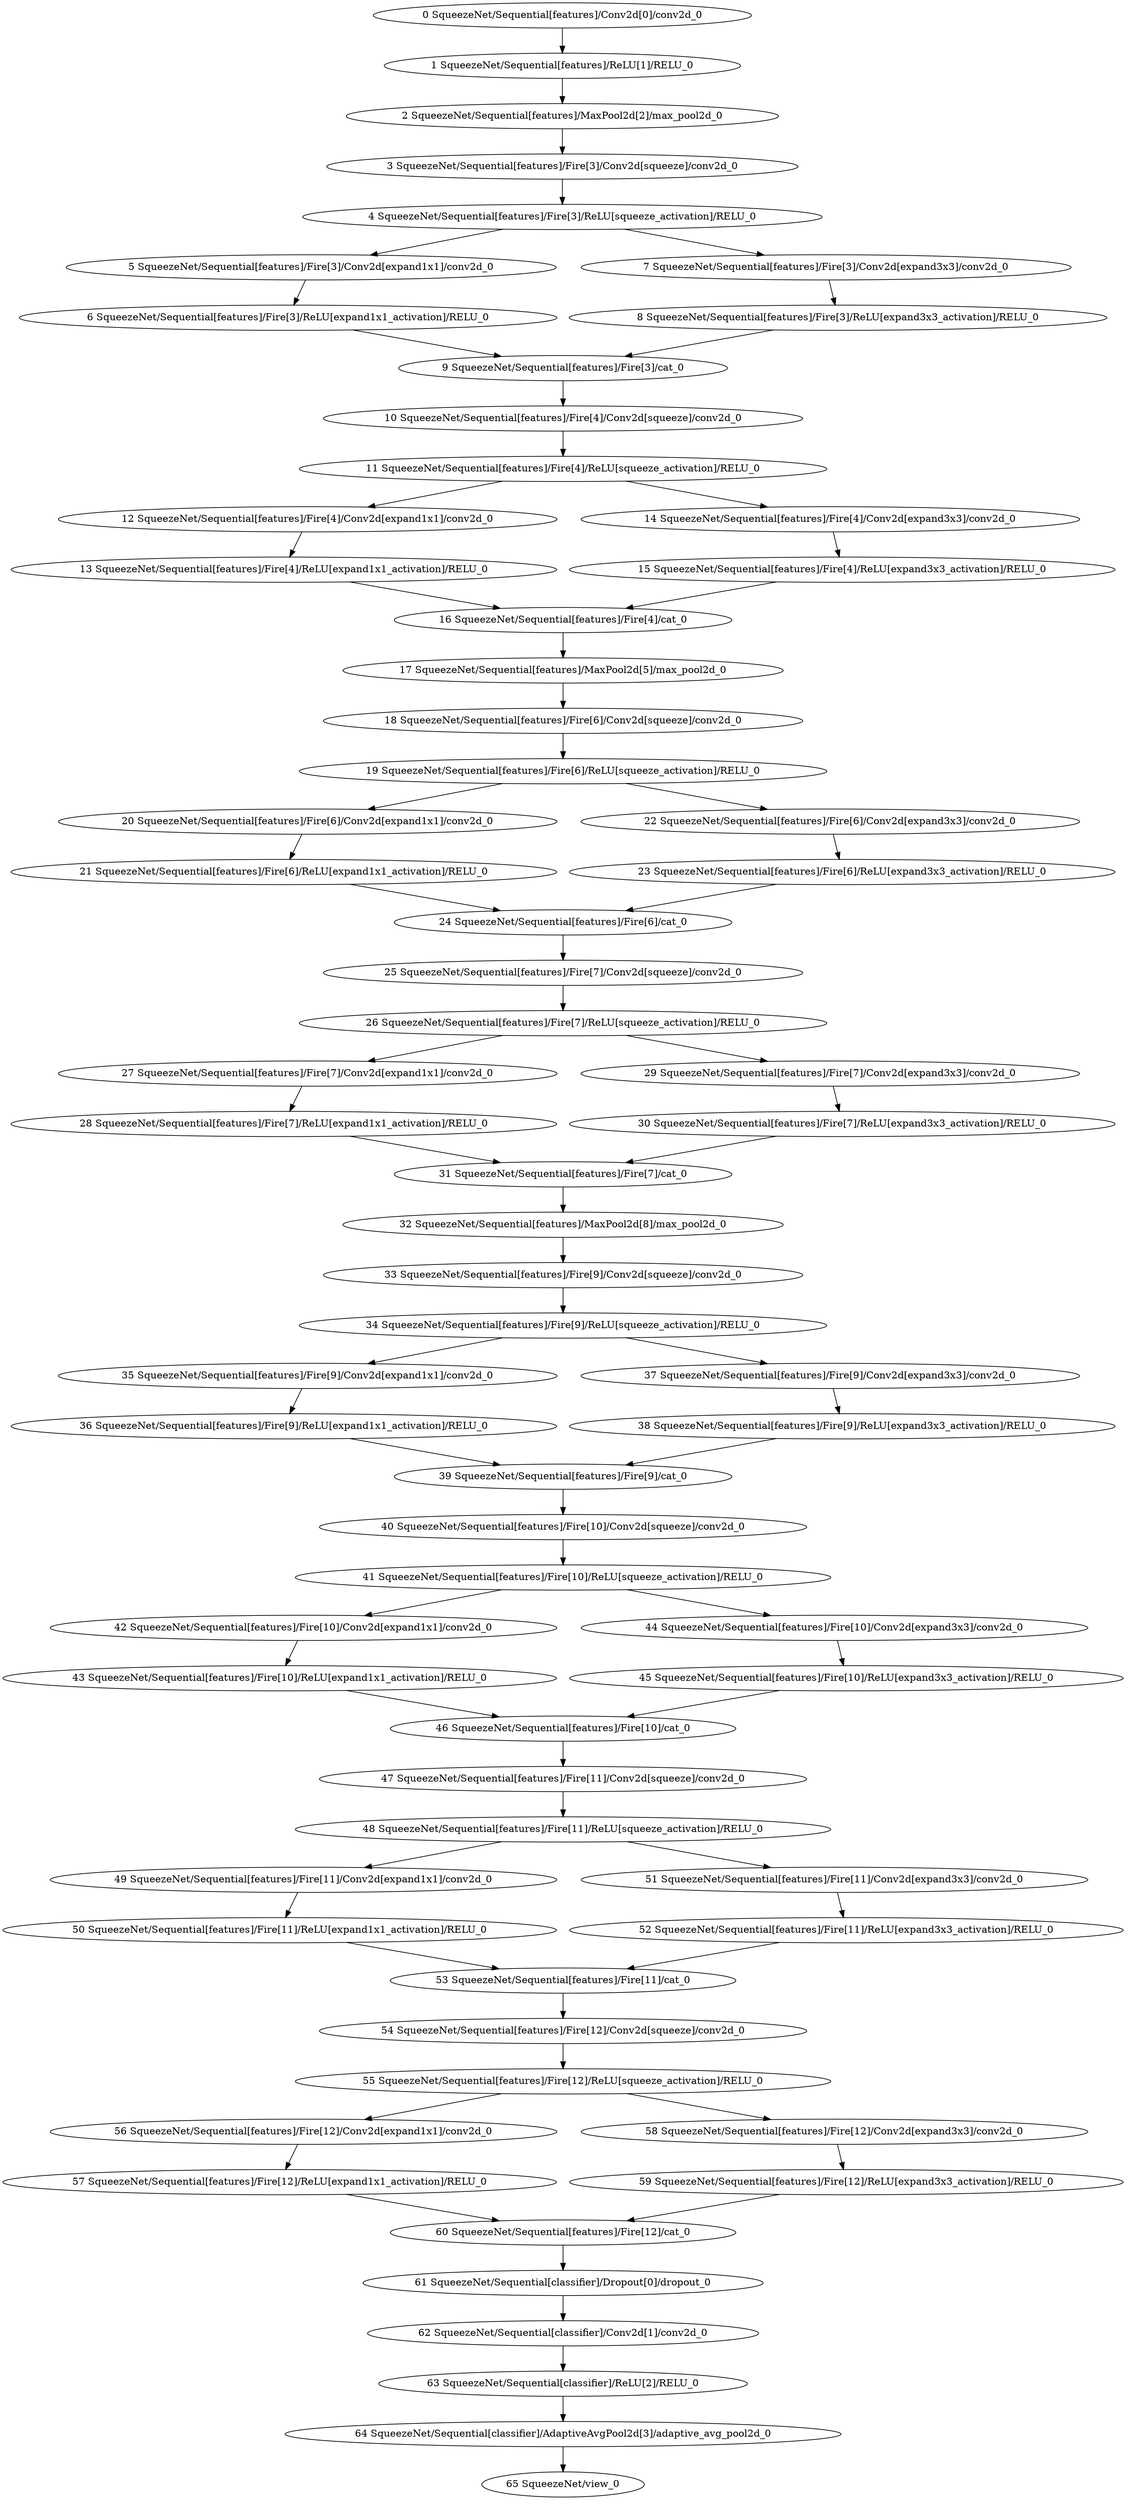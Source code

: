 strict digraph  {
"0 SqueezeNet/Sequential[features]/Conv2d[0]/conv2d_0" [id=0, type=conv2d];
"1 SqueezeNet/Sequential[features]/ReLU[1]/RELU_0" [id=1, type=RELU];
"2 SqueezeNet/Sequential[features]/MaxPool2d[2]/max_pool2d_0" [id=2, type=max_pool2d];
"3 SqueezeNet/Sequential[features]/Fire[3]/Conv2d[squeeze]/conv2d_0" [id=3, type=conv2d];
"4 SqueezeNet/Sequential[features]/Fire[3]/ReLU[squeeze_activation]/RELU_0" [id=4, type=RELU];
"5 SqueezeNet/Sequential[features]/Fire[3]/Conv2d[expand1x1]/conv2d_0" [id=5, type=conv2d];
"6 SqueezeNet/Sequential[features]/Fire[3]/ReLU[expand1x1_activation]/RELU_0" [id=6, type=RELU];
"7 SqueezeNet/Sequential[features]/Fire[3]/Conv2d[expand3x3]/conv2d_0" [id=7, type=conv2d];
"8 SqueezeNet/Sequential[features]/Fire[3]/ReLU[expand3x3_activation]/RELU_0" [id=8, type=RELU];
"9 SqueezeNet/Sequential[features]/Fire[3]/cat_0" [id=9, type=cat];
"10 SqueezeNet/Sequential[features]/Fire[4]/Conv2d[squeeze]/conv2d_0" [id=10, type=conv2d];
"11 SqueezeNet/Sequential[features]/Fire[4]/ReLU[squeeze_activation]/RELU_0" [id=11, type=RELU];
"12 SqueezeNet/Sequential[features]/Fire[4]/Conv2d[expand1x1]/conv2d_0" [id=12, type=conv2d];
"13 SqueezeNet/Sequential[features]/Fire[4]/ReLU[expand1x1_activation]/RELU_0" [id=13, type=RELU];
"14 SqueezeNet/Sequential[features]/Fire[4]/Conv2d[expand3x3]/conv2d_0" [id=14, type=conv2d];
"15 SqueezeNet/Sequential[features]/Fire[4]/ReLU[expand3x3_activation]/RELU_0" [id=15, type=RELU];
"16 SqueezeNet/Sequential[features]/Fire[4]/cat_0" [id=16, type=cat];
"17 SqueezeNet/Sequential[features]/MaxPool2d[5]/max_pool2d_0" [id=17, type=max_pool2d];
"18 SqueezeNet/Sequential[features]/Fire[6]/Conv2d[squeeze]/conv2d_0" [id=18, type=conv2d];
"19 SqueezeNet/Sequential[features]/Fire[6]/ReLU[squeeze_activation]/RELU_0" [id=19, type=RELU];
"20 SqueezeNet/Sequential[features]/Fire[6]/Conv2d[expand1x1]/conv2d_0" [id=20, type=conv2d];
"21 SqueezeNet/Sequential[features]/Fire[6]/ReLU[expand1x1_activation]/RELU_0" [id=21, type=RELU];
"22 SqueezeNet/Sequential[features]/Fire[6]/Conv2d[expand3x3]/conv2d_0" [id=22, type=conv2d];
"23 SqueezeNet/Sequential[features]/Fire[6]/ReLU[expand3x3_activation]/RELU_0" [id=23, type=RELU];
"24 SqueezeNet/Sequential[features]/Fire[6]/cat_0" [id=24, type=cat];
"25 SqueezeNet/Sequential[features]/Fire[7]/Conv2d[squeeze]/conv2d_0" [id=25, type=conv2d];
"26 SqueezeNet/Sequential[features]/Fire[7]/ReLU[squeeze_activation]/RELU_0" [id=26, type=RELU];
"27 SqueezeNet/Sequential[features]/Fire[7]/Conv2d[expand1x1]/conv2d_0" [id=27, type=conv2d];
"28 SqueezeNet/Sequential[features]/Fire[7]/ReLU[expand1x1_activation]/RELU_0" [id=28, type=RELU];
"29 SqueezeNet/Sequential[features]/Fire[7]/Conv2d[expand3x3]/conv2d_0" [id=29, type=conv2d];
"30 SqueezeNet/Sequential[features]/Fire[7]/ReLU[expand3x3_activation]/RELU_0" [id=30, type=RELU];
"31 SqueezeNet/Sequential[features]/Fire[7]/cat_0" [id=31, type=cat];
"32 SqueezeNet/Sequential[features]/MaxPool2d[8]/max_pool2d_0" [id=32, type=max_pool2d];
"33 SqueezeNet/Sequential[features]/Fire[9]/Conv2d[squeeze]/conv2d_0" [id=33, type=conv2d];
"34 SqueezeNet/Sequential[features]/Fire[9]/ReLU[squeeze_activation]/RELU_0" [id=34, type=RELU];
"35 SqueezeNet/Sequential[features]/Fire[9]/Conv2d[expand1x1]/conv2d_0" [id=35, type=conv2d];
"36 SqueezeNet/Sequential[features]/Fire[9]/ReLU[expand1x1_activation]/RELU_0" [id=36, type=RELU];
"37 SqueezeNet/Sequential[features]/Fire[9]/Conv2d[expand3x3]/conv2d_0" [id=37, type=conv2d];
"38 SqueezeNet/Sequential[features]/Fire[9]/ReLU[expand3x3_activation]/RELU_0" [id=38, type=RELU];
"39 SqueezeNet/Sequential[features]/Fire[9]/cat_0" [id=39, type=cat];
"40 SqueezeNet/Sequential[features]/Fire[10]/Conv2d[squeeze]/conv2d_0" [id=40, type=conv2d];
"41 SqueezeNet/Sequential[features]/Fire[10]/ReLU[squeeze_activation]/RELU_0" [id=41, type=RELU];
"42 SqueezeNet/Sequential[features]/Fire[10]/Conv2d[expand1x1]/conv2d_0" [id=42, type=conv2d];
"43 SqueezeNet/Sequential[features]/Fire[10]/ReLU[expand1x1_activation]/RELU_0" [id=43, type=RELU];
"44 SqueezeNet/Sequential[features]/Fire[10]/Conv2d[expand3x3]/conv2d_0" [id=44, type=conv2d];
"45 SqueezeNet/Sequential[features]/Fire[10]/ReLU[expand3x3_activation]/RELU_0" [id=45, type=RELU];
"46 SqueezeNet/Sequential[features]/Fire[10]/cat_0" [id=46, type=cat];
"47 SqueezeNet/Sequential[features]/Fire[11]/Conv2d[squeeze]/conv2d_0" [id=47, type=conv2d];
"48 SqueezeNet/Sequential[features]/Fire[11]/ReLU[squeeze_activation]/RELU_0" [id=48, type=RELU];
"49 SqueezeNet/Sequential[features]/Fire[11]/Conv2d[expand1x1]/conv2d_0" [id=49, type=conv2d];
"50 SqueezeNet/Sequential[features]/Fire[11]/ReLU[expand1x1_activation]/RELU_0" [id=50, type=RELU];
"51 SqueezeNet/Sequential[features]/Fire[11]/Conv2d[expand3x3]/conv2d_0" [id=51, type=conv2d];
"52 SqueezeNet/Sequential[features]/Fire[11]/ReLU[expand3x3_activation]/RELU_0" [id=52, type=RELU];
"53 SqueezeNet/Sequential[features]/Fire[11]/cat_0" [id=53, type=cat];
"54 SqueezeNet/Sequential[features]/Fire[12]/Conv2d[squeeze]/conv2d_0" [id=54, type=conv2d];
"55 SqueezeNet/Sequential[features]/Fire[12]/ReLU[squeeze_activation]/RELU_0" [id=55, type=RELU];
"56 SqueezeNet/Sequential[features]/Fire[12]/Conv2d[expand1x1]/conv2d_0" [id=56, type=conv2d];
"57 SqueezeNet/Sequential[features]/Fire[12]/ReLU[expand1x1_activation]/RELU_0" [id=57, type=RELU];
"58 SqueezeNet/Sequential[features]/Fire[12]/Conv2d[expand3x3]/conv2d_0" [id=58, type=conv2d];
"59 SqueezeNet/Sequential[features]/Fire[12]/ReLU[expand3x3_activation]/RELU_0" [id=59, type=RELU];
"60 SqueezeNet/Sequential[features]/Fire[12]/cat_0" [id=60, type=cat];
"61 SqueezeNet/Sequential[classifier]/Dropout[0]/dropout_0" [id=61, type=dropout];
"62 SqueezeNet/Sequential[classifier]/Conv2d[1]/conv2d_0" [id=62, type=conv2d];
"63 SqueezeNet/Sequential[classifier]/ReLU[2]/RELU_0" [id=63, type=RELU];
"64 SqueezeNet/Sequential[classifier]/AdaptiveAvgPool2d[3]/adaptive_avg_pool2d_0" [id=64, type=adaptive_avg_pool2d];
"65 SqueezeNet/view_0" [id=65, type=view];
"0 SqueezeNet/Sequential[features]/Conv2d[0]/conv2d_0" -> "1 SqueezeNet/Sequential[features]/ReLU[1]/RELU_0";
"1 SqueezeNet/Sequential[features]/ReLU[1]/RELU_0" -> "2 SqueezeNet/Sequential[features]/MaxPool2d[2]/max_pool2d_0";
"2 SqueezeNet/Sequential[features]/MaxPool2d[2]/max_pool2d_0" -> "3 SqueezeNet/Sequential[features]/Fire[3]/Conv2d[squeeze]/conv2d_0";
"3 SqueezeNet/Sequential[features]/Fire[3]/Conv2d[squeeze]/conv2d_0" -> "4 SqueezeNet/Sequential[features]/Fire[3]/ReLU[squeeze_activation]/RELU_0";
"4 SqueezeNet/Sequential[features]/Fire[3]/ReLU[squeeze_activation]/RELU_0" -> "5 SqueezeNet/Sequential[features]/Fire[3]/Conv2d[expand1x1]/conv2d_0";
"4 SqueezeNet/Sequential[features]/Fire[3]/ReLU[squeeze_activation]/RELU_0" -> "7 SqueezeNet/Sequential[features]/Fire[3]/Conv2d[expand3x3]/conv2d_0";
"5 SqueezeNet/Sequential[features]/Fire[3]/Conv2d[expand1x1]/conv2d_0" -> "6 SqueezeNet/Sequential[features]/Fire[3]/ReLU[expand1x1_activation]/RELU_0";
"6 SqueezeNet/Sequential[features]/Fire[3]/ReLU[expand1x1_activation]/RELU_0" -> "9 SqueezeNet/Sequential[features]/Fire[3]/cat_0";
"7 SqueezeNet/Sequential[features]/Fire[3]/Conv2d[expand3x3]/conv2d_0" -> "8 SqueezeNet/Sequential[features]/Fire[3]/ReLU[expand3x3_activation]/RELU_0";
"8 SqueezeNet/Sequential[features]/Fire[3]/ReLU[expand3x3_activation]/RELU_0" -> "9 SqueezeNet/Sequential[features]/Fire[3]/cat_0";
"9 SqueezeNet/Sequential[features]/Fire[3]/cat_0" -> "10 SqueezeNet/Sequential[features]/Fire[4]/Conv2d[squeeze]/conv2d_0";
"10 SqueezeNet/Sequential[features]/Fire[4]/Conv2d[squeeze]/conv2d_0" -> "11 SqueezeNet/Sequential[features]/Fire[4]/ReLU[squeeze_activation]/RELU_0";
"11 SqueezeNet/Sequential[features]/Fire[4]/ReLU[squeeze_activation]/RELU_0" -> "12 SqueezeNet/Sequential[features]/Fire[4]/Conv2d[expand1x1]/conv2d_0";
"11 SqueezeNet/Sequential[features]/Fire[4]/ReLU[squeeze_activation]/RELU_0" -> "14 SqueezeNet/Sequential[features]/Fire[4]/Conv2d[expand3x3]/conv2d_0";
"12 SqueezeNet/Sequential[features]/Fire[4]/Conv2d[expand1x1]/conv2d_0" -> "13 SqueezeNet/Sequential[features]/Fire[4]/ReLU[expand1x1_activation]/RELU_0";
"13 SqueezeNet/Sequential[features]/Fire[4]/ReLU[expand1x1_activation]/RELU_0" -> "16 SqueezeNet/Sequential[features]/Fire[4]/cat_0";
"14 SqueezeNet/Sequential[features]/Fire[4]/Conv2d[expand3x3]/conv2d_0" -> "15 SqueezeNet/Sequential[features]/Fire[4]/ReLU[expand3x3_activation]/RELU_0";
"15 SqueezeNet/Sequential[features]/Fire[4]/ReLU[expand3x3_activation]/RELU_0" -> "16 SqueezeNet/Sequential[features]/Fire[4]/cat_0";
"16 SqueezeNet/Sequential[features]/Fire[4]/cat_0" -> "17 SqueezeNet/Sequential[features]/MaxPool2d[5]/max_pool2d_0";
"17 SqueezeNet/Sequential[features]/MaxPool2d[5]/max_pool2d_0" -> "18 SqueezeNet/Sequential[features]/Fire[6]/Conv2d[squeeze]/conv2d_0";
"18 SqueezeNet/Sequential[features]/Fire[6]/Conv2d[squeeze]/conv2d_0" -> "19 SqueezeNet/Sequential[features]/Fire[6]/ReLU[squeeze_activation]/RELU_0";
"19 SqueezeNet/Sequential[features]/Fire[6]/ReLU[squeeze_activation]/RELU_0" -> "20 SqueezeNet/Sequential[features]/Fire[6]/Conv2d[expand1x1]/conv2d_0";
"19 SqueezeNet/Sequential[features]/Fire[6]/ReLU[squeeze_activation]/RELU_0" -> "22 SqueezeNet/Sequential[features]/Fire[6]/Conv2d[expand3x3]/conv2d_0";
"20 SqueezeNet/Sequential[features]/Fire[6]/Conv2d[expand1x1]/conv2d_0" -> "21 SqueezeNet/Sequential[features]/Fire[6]/ReLU[expand1x1_activation]/RELU_0";
"21 SqueezeNet/Sequential[features]/Fire[6]/ReLU[expand1x1_activation]/RELU_0" -> "24 SqueezeNet/Sequential[features]/Fire[6]/cat_0";
"22 SqueezeNet/Sequential[features]/Fire[6]/Conv2d[expand3x3]/conv2d_0" -> "23 SqueezeNet/Sequential[features]/Fire[6]/ReLU[expand3x3_activation]/RELU_0";
"23 SqueezeNet/Sequential[features]/Fire[6]/ReLU[expand3x3_activation]/RELU_0" -> "24 SqueezeNet/Sequential[features]/Fire[6]/cat_0";
"24 SqueezeNet/Sequential[features]/Fire[6]/cat_0" -> "25 SqueezeNet/Sequential[features]/Fire[7]/Conv2d[squeeze]/conv2d_0";
"25 SqueezeNet/Sequential[features]/Fire[7]/Conv2d[squeeze]/conv2d_0" -> "26 SqueezeNet/Sequential[features]/Fire[7]/ReLU[squeeze_activation]/RELU_0";
"26 SqueezeNet/Sequential[features]/Fire[7]/ReLU[squeeze_activation]/RELU_0" -> "27 SqueezeNet/Sequential[features]/Fire[7]/Conv2d[expand1x1]/conv2d_0";
"26 SqueezeNet/Sequential[features]/Fire[7]/ReLU[squeeze_activation]/RELU_0" -> "29 SqueezeNet/Sequential[features]/Fire[7]/Conv2d[expand3x3]/conv2d_0";
"27 SqueezeNet/Sequential[features]/Fire[7]/Conv2d[expand1x1]/conv2d_0" -> "28 SqueezeNet/Sequential[features]/Fire[7]/ReLU[expand1x1_activation]/RELU_0";
"28 SqueezeNet/Sequential[features]/Fire[7]/ReLU[expand1x1_activation]/RELU_0" -> "31 SqueezeNet/Sequential[features]/Fire[7]/cat_0";
"29 SqueezeNet/Sequential[features]/Fire[7]/Conv2d[expand3x3]/conv2d_0" -> "30 SqueezeNet/Sequential[features]/Fire[7]/ReLU[expand3x3_activation]/RELU_0";
"30 SqueezeNet/Sequential[features]/Fire[7]/ReLU[expand3x3_activation]/RELU_0" -> "31 SqueezeNet/Sequential[features]/Fire[7]/cat_0";
"31 SqueezeNet/Sequential[features]/Fire[7]/cat_0" -> "32 SqueezeNet/Sequential[features]/MaxPool2d[8]/max_pool2d_0";
"32 SqueezeNet/Sequential[features]/MaxPool2d[8]/max_pool2d_0" -> "33 SqueezeNet/Sequential[features]/Fire[9]/Conv2d[squeeze]/conv2d_0";
"33 SqueezeNet/Sequential[features]/Fire[9]/Conv2d[squeeze]/conv2d_0" -> "34 SqueezeNet/Sequential[features]/Fire[9]/ReLU[squeeze_activation]/RELU_0";
"34 SqueezeNet/Sequential[features]/Fire[9]/ReLU[squeeze_activation]/RELU_0" -> "35 SqueezeNet/Sequential[features]/Fire[9]/Conv2d[expand1x1]/conv2d_0";
"34 SqueezeNet/Sequential[features]/Fire[9]/ReLU[squeeze_activation]/RELU_0" -> "37 SqueezeNet/Sequential[features]/Fire[9]/Conv2d[expand3x3]/conv2d_0";
"35 SqueezeNet/Sequential[features]/Fire[9]/Conv2d[expand1x1]/conv2d_0" -> "36 SqueezeNet/Sequential[features]/Fire[9]/ReLU[expand1x1_activation]/RELU_0";
"36 SqueezeNet/Sequential[features]/Fire[9]/ReLU[expand1x1_activation]/RELU_0" -> "39 SqueezeNet/Sequential[features]/Fire[9]/cat_0";
"37 SqueezeNet/Sequential[features]/Fire[9]/Conv2d[expand3x3]/conv2d_0" -> "38 SqueezeNet/Sequential[features]/Fire[9]/ReLU[expand3x3_activation]/RELU_0";
"38 SqueezeNet/Sequential[features]/Fire[9]/ReLU[expand3x3_activation]/RELU_0" -> "39 SqueezeNet/Sequential[features]/Fire[9]/cat_0";
"39 SqueezeNet/Sequential[features]/Fire[9]/cat_0" -> "40 SqueezeNet/Sequential[features]/Fire[10]/Conv2d[squeeze]/conv2d_0";
"40 SqueezeNet/Sequential[features]/Fire[10]/Conv2d[squeeze]/conv2d_0" -> "41 SqueezeNet/Sequential[features]/Fire[10]/ReLU[squeeze_activation]/RELU_0";
"41 SqueezeNet/Sequential[features]/Fire[10]/ReLU[squeeze_activation]/RELU_0" -> "42 SqueezeNet/Sequential[features]/Fire[10]/Conv2d[expand1x1]/conv2d_0";
"41 SqueezeNet/Sequential[features]/Fire[10]/ReLU[squeeze_activation]/RELU_0" -> "44 SqueezeNet/Sequential[features]/Fire[10]/Conv2d[expand3x3]/conv2d_0";
"42 SqueezeNet/Sequential[features]/Fire[10]/Conv2d[expand1x1]/conv2d_0" -> "43 SqueezeNet/Sequential[features]/Fire[10]/ReLU[expand1x1_activation]/RELU_0";
"43 SqueezeNet/Sequential[features]/Fire[10]/ReLU[expand1x1_activation]/RELU_0" -> "46 SqueezeNet/Sequential[features]/Fire[10]/cat_0";
"44 SqueezeNet/Sequential[features]/Fire[10]/Conv2d[expand3x3]/conv2d_0" -> "45 SqueezeNet/Sequential[features]/Fire[10]/ReLU[expand3x3_activation]/RELU_0";
"45 SqueezeNet/Sequential[features]/Fire[10]/ReLU[expand3x3_activation]/RELU_0" -> "46 SqueezeNet/Sequential[features]/Fire[10]/cat_0";
"46 SqueezeNet/Sequential[features]/Fire[10]/cat_0" -> "47 SqueezeNet/Sequential[features]/Fire[11]/Conv2d[squeeze]/conv2d_0";
"47 SqueezeNet/Sequential[features]/Fire[11]/Conv2d[squeeze]/conv2d_0" -> "48 SqueezeNet/Sequential[features]/Fire[11]/ReLU[squeeze_activation]/RELU_0";
"48 SqueezeNet/Sequential[features]/Fire[11]/ReLU[squeeze_activation]/RELU_0" -> "49 SqueezeNet/Sequential[features]/Fire[11]/Conv2d[expand1x1]/conv2d_0";
"48 SqueezeNet/Sequential[features]/Fire[11]/ReLU[squeeze_activation]/RELU_0" -> "51 SqueezeNet/Sequential[features]/Fire[11]/Conv2d[expand3x3]/conv2d_0";
"49 SqueezeNet/Sequential[features]/Fire[11]/Conv2d[expand1x1]/conv2d_0" -> "50 SqueezeNet/Sequential[features]/Fire[11]/ReLU[expand1x1_activation]/RELU_0";
"50 SqueezeNet/Sequential[features]/Fire[11]/ReLU[expand1x1_activation]/RELU_0" -> "53 SqueezeNet/Sequential[features]/Fire[11]/cat_0";
"51 SqueezeNet/Sequential[features]/Fire[11]/Conv2d[expand3x3]/conv2d_0" -> "52 SqueezeNet/Sequential[features]/Fire[11]/ReLU[expand3x3_activation]/RELU_0";
"52 SqueezeNet/Sequential[features]/Fire[11]/ReLU[expand3x3_activation]/RELU_0" -> "53 SqueezeNet/Sequential[features]/Fire[11]/cat_0";
"53 SqueezeNet/Sequential[features]/Fire[11]/cat_0" -> "54 SqueezeNet/Sequential[features]/Fire[12]/Conv2d[squeeze]/conv2d_0";
"54 SqueezeNet/Sequential[features]/Fire[12]/Conv2d[squeeze]/conv2d_0" -> "55 SqueezeNet/Sequential[features]/Fire[12]/ReLU[squeeze_activation]/RELU_0";
"55 SqueezeNet/Sequential[features]/Fire[12]/ReLU[squeeze_activation]/RELU_0" -> "56 SqueezeNet/Sequential[features]/Fire[12]/Conv2d[expand1x1]/conv2d_0";
"55 SqueezeNet/Sequential[features]/Fire[12]/ReLU[squeeze_activation]/RELU_0" -> "58 SqueezeNet/Sequential[features]/Fire[12]/Conv2d[expand3x3]/conv2d_0";
"56 SqueezeNet/Sequential[features]/Fire[12]/Conv2d[expand1x1]/conv2d_0" -> "57 SqueezeNet/Sequential[features]/Fire[12]/ReLU[expand1x1_activation]/RELU_0";
"57 SqueezeNet/Sequential[features]/Fire[12]/ReLU[expand1x1_activation]/RELU_0" -> "60 SqueezeNet/Sequential[features]/Fire[12]/cat_0";
"58 SqueezeNet/Sequential[features]/Fire[12]/Conv2d[expand3x3]/conv2d_0" -> "59 SqueezeNet/Sequential[features]/Fire[12]/ReLU[expand3x3_activation]/RELU_0";
"59 SqueezeNet/Sequential[features]/Fire[12]/ReLU[expand3x3_activation]/RELU_0" -> "60 SqueezeNet/Sequential[features]/Fire[12]/cat_0";
"60 SqueezeNet/Sequential[features]/Fire[12]/cat_0" -> "61 SqueezeNet/Sequential[classifier]/Dropout[0]/dropout_0";
"61 SqueezeNet/Sequential[classifier]/Dropout[0]/dropout_0" -> "62 SqueezeNet/Sequential[classifier]/Conv2d[1]/conv2d_0";
"62 SqueezeNet/Sequential[classifier]/Conv2d[1]/conv2d_0" -> "63 SqueezeNet/Sequential[classifier]/ReLU[2]/RELU_0";
"63 SqueezeNet/Sequential[classifier]/ReLU[2]/RELU_0" -> "64 SqueezeNet/Sequential[classifier]/AdaptiveAvgPool2d[3]/adaptive_avg_pool2d_0";
"64 SqueezeNet/Sequential[classifier]/AdaptiveAvgPool2d[3]/adaptive_avg_pool2d_0" -> "65 SqueezeNet/view_0";
}
